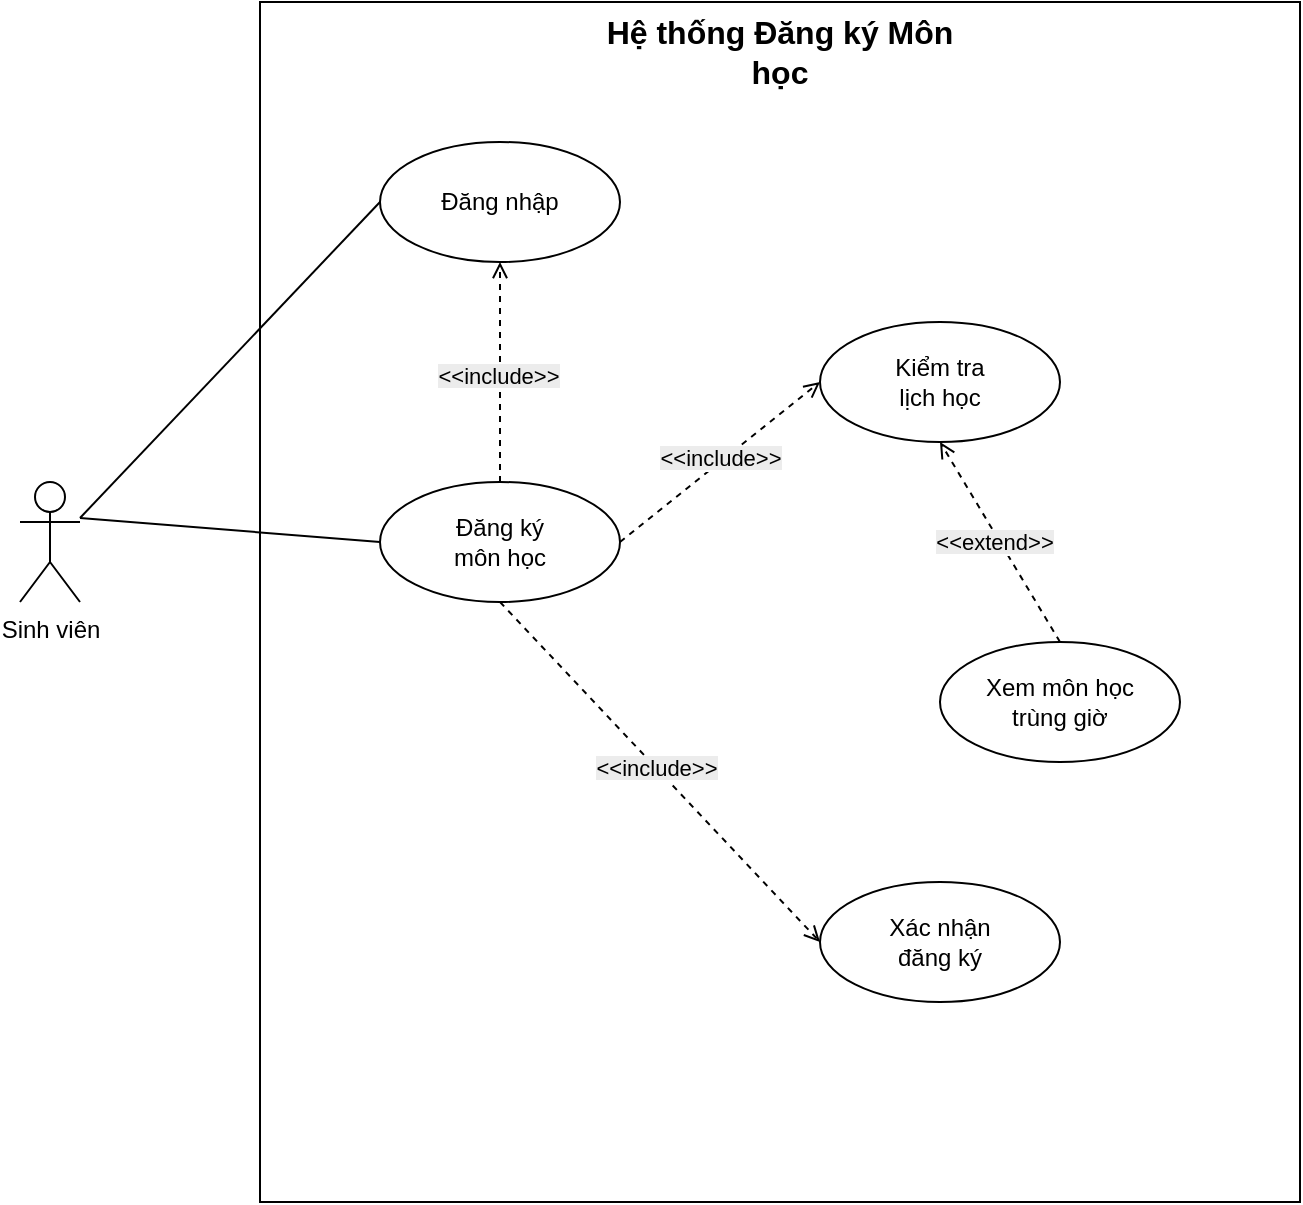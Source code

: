<mxfile version="28.2.8">
  <diagram name="Page-1" id="0juV7Lk-ZiO32KYpcVlo">
    <mxGraphModel dx="1389" dy="765" grid="1" gridSize="10" guides="1" tooltips="1" connect="1" arrows="1" fold="1" page="1" pageScale="1" pageWidth="850" pageHeight="1100" math="0" shadow="0">
      <root>
        <mxCell id="0" />
        <mxCell id="1" parent="0" />
        <mxCell id="XGitHzUGPAv1r4HPD65g-2" value="" style="rounded=0;whiteSpace=wrap;html=1;" vertex="1" parent="1">
          <mxGeometry x="180" y="210" width="520" height="600" as="geometry" />
        </mxCell>
        <mxCell id="XGitHzUGPAv1r4HPD65g-3" value="Hệ thống Đăng ký Môn học" style="text;html=1;align=center;verticalAlign=middle;whiteSpace=wrap;rounded=0;fontSize=16;fontStyle=1" vertex="1" parent="1">
          <mxGeometry x="350" y="220" width="180" height="30" as="geometry" />
        </mxCell>
        <mxCell id="XGitHzUGPAv1r4HPD65g-4" value="Sinh viên" style="shape=umlActor;verticalLabelPosition=bottom;verticalAlign=top;html=1;outlineConnect=0;" vertex="1" parent="1">
          <mxGeometry x="60" y="450" width="30" height="60" as="geometry" />
        </mxCell>
        <mxCell id="XGitHzUGPAv1r4HPD65g-5" value="Đăng nhập" style="ellipse;whiteSpace=wrap;html=1;" vertex="1" parent="1">
          <mxGeometry x="240" y="280" width="120" height="60" as="geometry" />
        </mxCell>
        <mxCell id="XGitHzUGPAv1r4HPD65g-6" value="Đăng ký&#xa;môn học" style="ellipse;whiteSpace=wrap;html=1;" vertex="1" parent="1">
          <mxGeometry x="240" y="450" width="120" height="60" as="geometry" />
        </mxCell>
        <mxCell id="XGitHzUGPAv1r4HPD65g-7" value="Kiểm tra&#xa;lịch học" style="ellipse;whiteSpace=wrap;html=1;" vertex="1" parent="1">
          <mxGeometry x="460" y="370" width="120" height="60" as="geometry" />
        </mxCell>
        <mxCell id="XGitHzUGPAv1r4HPD65g-8" value="Xem môn học&#xa;trùng giờ" style="ellipse;whiteSpace=wrap;html=1;" vertex="1" parent="1">
          <mxGeometry x="520" y="530" width="120" height="60" as="geometry" />
        </mxCell>
        <mxCell id="XGitHzUGPAv1r4HPD65g-9" value="Xác nhận&#xa;đăng ký" style="ellipse;whiteSpace=wrap;html=1;" vertex="1" parent="1">
          <mxGeometry x="460" y="650" width="120" height="60" as="geometry" />
        </mxCell>
        <mxCell id="XGitHzUGPAv1r4HPD65g-10" value="" style="endArrow=none;html=1;exitX=1;exitY=0.3;exitDx=0;exitDy=0;exitPerimeter=0;entryX=0;entryY=0.5;entryDx=0;entryDy=0;" edge="1" parent="1" source="XGitHzUGPAv1r4HPD65g-4" target="XGitHzUGPAv1r4HPD65g-5">
          <mxGeometry width="50" height="50" relative="1" as="geometry">
            <mxPoint x="400" y="530" as="sourcePoint" />
            <mxPoint x="450" y="480" as="targetPoint" />
          </mxGeometry>
        </mxCell>
        <mxCell id="XGitHzUGPAv1r4HPD65g-11" value="" style="endArrow=none;html=1;exitX=1;exitY=0.3;exitDx=0;exitDy=0;exitPerimeter=0;entryX=0;entryY=0.5;entryDx=0;entryDy=0;" edge="1" parent="1" source="XGitHzUGPAv1r4HPD65g-4" target="XGitHzUGPAv1r4HPD65g-6">
          <mxGeometry width="50" height="50" relative="1" as="geometry">
            <mxPoint x="400" y="530" as="sourcePoint" />
            <mxPoint x="450" y="480" as="targetPoint" />
          </mxGeometry>
        </mxCell>
        <mxCell id="XGitHzUGPAv1r4HPD65g-12" value="" style="html=1;verticalAlign=bottom;labelBackgroundColor=none;endArrow=open;endFill=0;dashed=1;exitX=0.5;exitY=0;exitDx=0;exitDy=0;entryX=0.5;entryY=1;entryDx=0;entryDy=0;" edge="1" parent="1" source="XGitHzUGPAv1r4HPD65g-6" target="XGitHzUGPAv1r4HPD65g-5">
          <mxGeometry x="-0.067" width="160" relative="1" as="geometry">
            <mxPoint x="400" y="530" as="sourcePoint" />
            <mxPoint x="560" y="530" as="targetPoint" />
            <mxPoint as="offset" />
          </mxGeometry>
        </mxCell>
        <mxCell id="XGitHzUGPAv1r4HPD65g-21" value="&lt;span style=&quot;background-color: rgb(236, 236, 236);&quot;&gt;&amp;lt;&amp;lt;include&amp;gt;&amp;gt;&lt;/span&gt;" style="edgeLabel;html=1;align=center;verticalAlign=middle;resizable=0;points=[];" vertex="1" connectable="0" parent="XGitHzUGPAv1r4HPD65g-12">
          <mxGeometry x="-0.039" y="1" relative="1" as="geometry">
            <mxPoint as="offset" />
          </mxGeometry>
        </mxCell>
        <mxCell id="XGitHzUGPAv1r4HPD65g-13" value="" style="html=1;verticalAlign=bottom;labelBackgroundColor=none;endArrow=open;endFill=0;dashed=1;exitX=1;exitY=0.5;exitDx=0;exitDy=0;entryX=0;entryY=0.5;entryDx=0;entryDy=0;" edge="1" parent="1" source="XGitHzUGPAv1r4HPD65g-6" target="XGitHzUGPAv1r4HPD65g-7">
          <mxGeometry width="160" relative="1" as="geometry">
            <mxPoint x="400" y="530" as="sourcePoint" />
            <mxPoint x="560" y="530" as="targetPoint" />
          </mxGeometry>
        </mxCell>
        <mxCell id="XGitHzUGPAv1r4HPD65g-22" value="&lt;span style=&quot;background-color: rgb(236, 236, 236);&quot;&gt;&amp;lt;&amp;lt;include&amp;gt;&amp;gt;&lt;/span&gt;" style="edgeLabel;html=1;align=center;verticalAlign=middle;resizable=0;points=[];" vertex="1" connectable="0" parent="XGitHzUGPAv1r4HPD65g-13">
          <mxGeometry x="0.014" y="2" relative="1" as="geometry">
            <mxPoint as="offset" />
          </mxGeometry>
        </mxCell>
        <mxCell id="XGitHzUGPAv1r4HPD65g-14" value="" style="html=1;verticalAlign=bottom;labelBackgroundColor=none;endArrow=open;endFill=0;dashed=1;exitX=0.5;exitY=1;exitDx=0;exitDy=0;entryX=0;entryY=0.5;entryDx=0;entryDy=0;" edge="1" parent="1" source="XGitHzUGPAv1r4HPD65g-6" target="XGitHzUGPAv1r4HPD65g-9">
          <mxGeometry width="160" relative="1" as="geometry">
            <mxPoint x="400" y="530" as="sourcePoint" />
            <mxPoint x="560" y="530" as="targetPoint" />
          </mxGeometry>
        </mxCell>
        <mxCell id="XGitHzUGPAv1r4HPD65g-20" value="&lt;span style=&quot;background-color: rgb(236, 236, 236);&quot;&gt;&amp;lt;&amp;lt;include&amp;gt;&amp;gt;&lt;/span&gt;" style="edgeLabel;html=1;align=center;verticalAlign=middle;resizable=0;points=[];" vertex="1" connectable="0" parent="XGitHzUGPAv1r4HPD65g-14">
          <mxGeometry x="-0.025" relative="1" as="geometry">
            <mxPoint as="offset" />
          </mxGeometry>
        </mxCell>
        <mxCell id="XGitHzUGPAv1r4HPD65g-15" value="" style="html=1;verticalAlign=bottom;labelBackgroundColor=none;endArrow=open;endFill=0;dashed=1;exitX=0.5;exitY=0;exitDx=0;exitDy=0;entryX=0.5;entryY=1;entryDx=0;entryDy=0;" edge="1" parent="1" source="XGitHzUGPAv1r4HPD65g-8" target="XGitHzUGPAv1r4HPD65g-7">
          <mxGeometry width="160" relative="1" as="geometry">
            <mxPoint x="400" y="530" as="sourcePoint" />
            <mxPoint x="560" y="530" as="targetPoint" />
          </mxGeometry>
        </mxCell>
        <mxCell id="XGitHzUGPAv1r4HPD65g-23" value="&lt;span style=&quot;background-color: rgb(236, 236, 236);&quot;&gt;&amp;lt;&amp;lt;extend&amp;gt;&amp;gt;&lt;/span&gt;" style="edgeLabel;html=1;align=center;verticalAlign=middle;resizable=0;points=[];" vertex="1" connectable="0" parent="XGitHzUGPAv1r4HPD65g-15">
          <mxGeometry x="0.03" y="3" relative="1" as="geometry">
            <mxPoint as="offset" />
          </mxGeometry>
        </mxCell>
      </root>
    </mxGraphModel>
  </diagram>
</mxfile>
